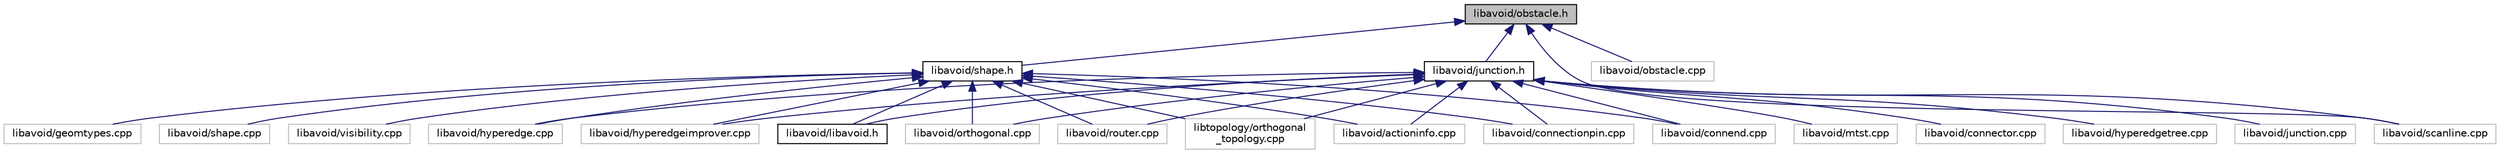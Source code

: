 digraph "libavoid/obstacle.h"
{
  edge [fontname="Helvetica",fontsize="10",labelfontname="Helvetica",labelfontsize="10"];
  node [fontname="Helvetica",fontsize="10",shape=record];
  Node15 [label="libavoid/obstacle.h",height=0.2,width=0.4,color="black", fillcolor="grey75", style="filled", fontcolor="black"];
  Node15 -> Node16 [dir="back",color="midnightblue",fontsize="10",style="solid",fontname="Helvetica"];
  Node16 [label="libavoid/shape.h",height=0.2,width=0.4,color="black", fillcolor="white", style="filled",URL="$shape_8h.html",tooltip="Contains the interface for the ShapeRef class. "];
  Node16 -> Node17 [dir="back",color="midnightblue",fontsize="10",style="solid",fontname="Helvetica"];
  Node17 [label="libavoid/actioninfo.cpp",height=0.2,width=0.4,color="grey75", fillcolor="white", style="filled"];
  Node16 -> Node18 [dir="back",color="midnightblue",fontsize="10",style="solid",fontname="Helvetica"];
  Node18 [label="libavoid/connectionpin.cpp",height=0.2,width=0.4,color="grey75", fillcolor="white", style="filled"];
  Node16 -> Node19 [dir="back",color="midnightblue",fontsize="10",style="solid",fontname="Helvetica"];
  Node19 [label="libavoid/connend.cpp",height=0.2,width=0.4,color="grey75", fillcolor="white", style="filled"];
  Node16 -> Node20 [dir="back",color="midnightblue",fontsize="10",style="solid",fontname="Helvetica"];
  Node20 [label="libavoid/geomtypes.cpp",height=0.2,width=0.4,color="grey75", fillcolor="white", style="filled"];
  Node16 -> Node21 [dir="back",color="midnightblue",fontsize="10",style="solid",fontname="Helvetica"];
  Node21 [label="libavoid/hyperedge.cpp",height=0.2,width=0.4,color="grey75", fillcolor="white", style="filled"];
  Node16 -> Node22 [dir="back",color="midnightblue",fontsize="10",style="solid",fontname="Helvetica"];
  Node22 [label="libavoid/hyperedgeimprover.cpp",height=0.2,width=0.4,color="grey75", fillcolor="white", style="filled"];
  Node16 -> Node23 [dir="back",color="midnightblue",fontsize="10",style="solid",fontname="Helvetica"];
  Node23 [label="libavoid/libavoid.h",height=0.2,width=0.4,color="black", fillcolor="white", style="filled",URL="$libavoid_8h.html",tooltip="Standard libavoid include file which includes all libavoid header files. "];
  Node16 -> Node24 [dir="back",color="midnightblue",fontsize="10",style="solid",fontname="Helvetica"];
  Node24 [label="libavoid/orthogonal.cpp",height=0.2,width=0.4,color="grey75", fillcolor="white", style="filled"];
  Node16 -> Node25 [dir="back",color="midnightblue",fontsize="10",style="solid",fontname="Helvetica"];
  Node25 [label="libavoid/router.cpp",height=0.2,width=0.4,color="grey75", fillcolor="white", style="filled"];
  Node16 -> Node26 [dir="back",color="midnightblue",fontsize="10",style="solid",fontname="Helvetica"];
  Node26 [label="libavoid/shape.cpp",height=0.2,width=0.4,color="grey75", fillcolor="white", style="filled"];
  Node16 -> Node27 [dir="back",color="midnightblue",fontsize="10",style="solid",fontname="Helvetica"];
  Node27 [label="libavoid/visibility.cpp",height=0.2,width=0.4,color="grey75", fillcolor="white", style="filled"];
  Node16 -> Node28 [dir="back",color="midnightblue",fontsize="10",style="solid",fontname="Helvetica"];
  Node28 [label="libtopology/orthogonal\l_topology.cpp",height=0.2,width=0.4,color="grey75", fillcolor="white", style="filled"];
  Node15 -> Node29 [dir="back",color="midnightblue",fontsize="10",style="solid",fontname="Helvetica"];
  Node29 [label="libavoid/junction.h",height=0.2,width=0.4,color="black", fillcolor="white", style="filled",URL="$junction_8h.html",tooltip="Contains the interface for the JunctionRef class. "];
  Node29 -> Node17 [dir="back",color="midnightblue",fontsize="10",style="solid",fontname="Helvetica"];
  Node29 -> Node18 [dir="back",color="midnightblue",fontsize="10",style="solid",fontname="Helvetica"];
  Node29 -> Node30 [dir="back",color="midnightblue",fontsize="10",style="solid",fontname="Helvetica"];
  Node30 [label="libavoid/connector.cpp",height=0.2,width=0.4,color="grey75", fillcolor="white", style="filled"];
  Node29 -> Node19 [dir="back",color="midnightblue",fontsize="10",style="solid",fontname="Helvetica"];
  Node29 -> Node21 [dir="back",color="midnightblue",fontsize="10",style="solid",fontname="Helvetica"];
  Node29 -> Node22 [dir="back",color="midnightblue",fontsize="10",style="solid",fontname="Helvetica"];
  Node29 -> Node31 [dir="back",color="midnightblue",fontsize="10",style="solid",fontname="Helvetica"];
  Node31 [label="libavoid/hyperedgetree.cpp",height=0.2,width=0.4,color="grey75", fillcolor="white", style="filled"];
  Node29 -> Node32 [dir="back",color="midnightblue",fontsize="10",style="solid",fontname="Helvetica"];
  Node32 [label="libavoid/junction.cpp",height=0.2,width=0.4,color="grey75", fillcolor="white", style="filled"];
  Node29 -> Node23 [dir="back",color="midnightblue",fontsize="10",style="solid",fontname="Helvetica"];
  Node29 -> Node33 [dir="back",color="midnightblue",fontsize="10",style="solid",fontname="Helvetica"];
  Node33 [label="libavoid/mtst.cpp",height=0.2,width=0.4,color="grey75", fillcolor="white", style="filled"];
  Node29 -> Node24 [dir="back",color="midnightblue",fontsize="10",style="solid",fontname="Helvetica"];
  Node29 -> Node25 [dir="back",color="midnightblue",fontsize="10",style="solid",fontname="Helvetica"];
  Node29 -> Node34 [dir="back",color="midnightblue",fontsize="10",style="solid",fontname="Helvetica"];
  Node34 [label="libavoid/scanline.cpp",height=0.2,width=0.4,color="grey75", fillcolor="white", style="filled"];
  Node29 -> Node28 [dir="back",color="midnightblue",fontsize="10",style="solid",fontname="Helvetica"];
  Node15 -> Node35 [dir="back",color="midnightblue",fontsize="10",style="solid",fontname="Helvetica"];
  Node35 [label="libavoid/obstacle.cpp",height=0.2,width=0.4,color="grey75", fillcolor="white", style="filled"];
  Node15 -> Node34 [dir="back",color="midnightblue",fontsize="10",style="solid",fontname="Helvetica"];
}
